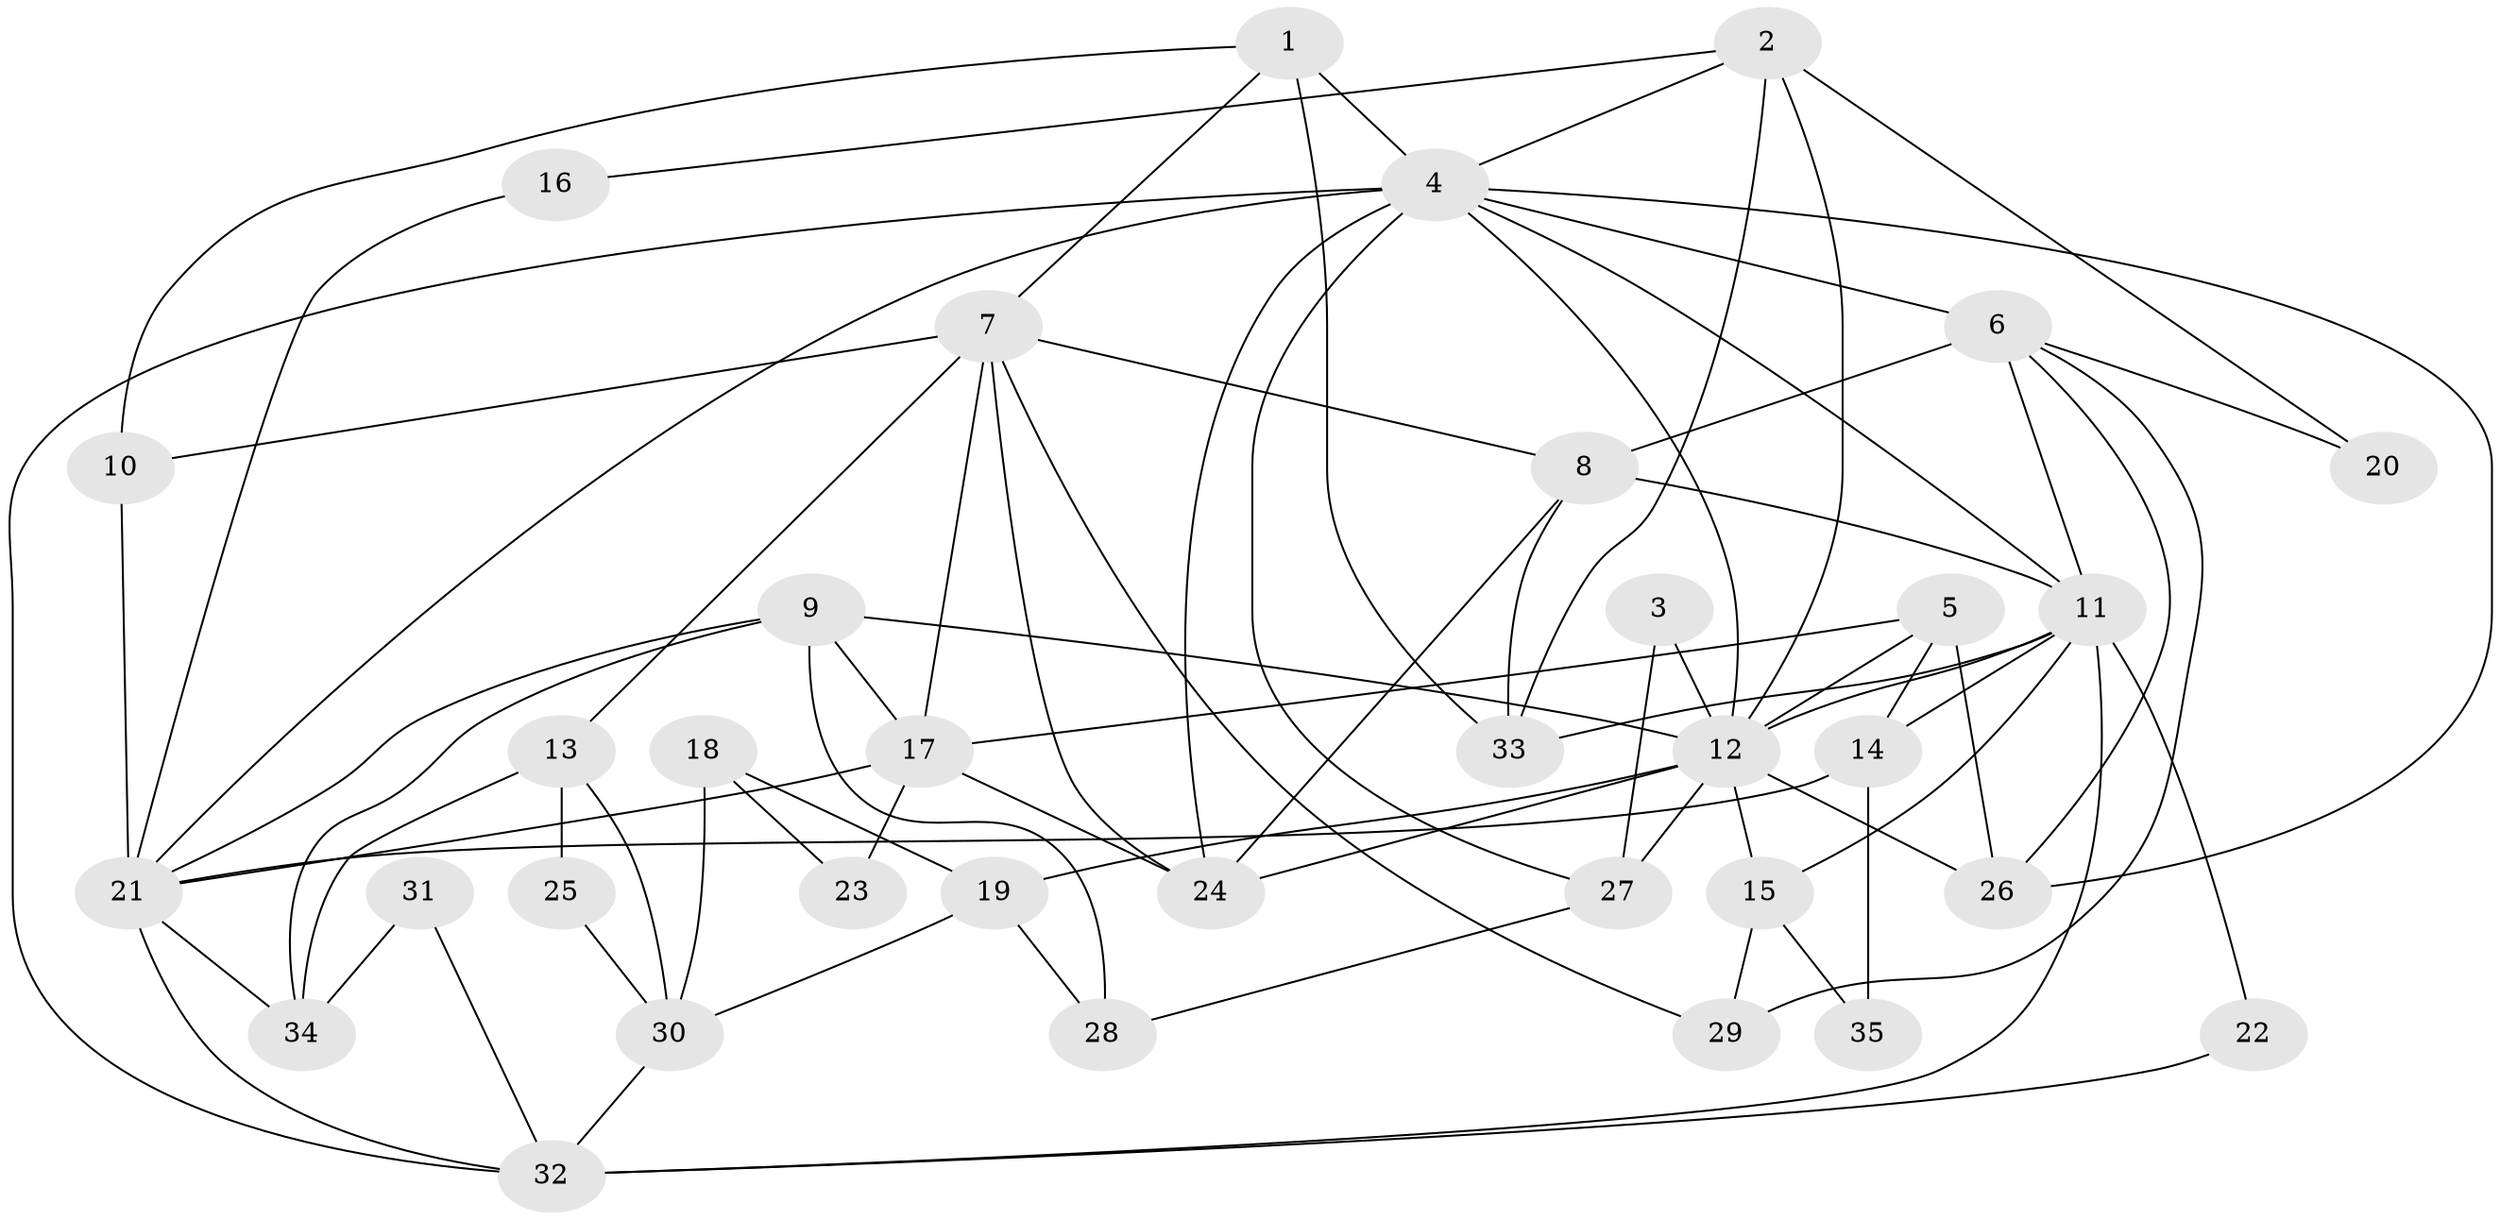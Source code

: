 // original degree distribution, {4: 0.2982456140350877, 5: 0.15789473684210525, 2: 0.14035087719298245, 3: 0.24561403508771928, 7: 0.017543859649122806, 6: 0.12280701754385964, 8: 0.017543859649122806}
// Generated by graph-tools (version 1.1) at 2025/50/03/04/25 22:50:56]
// undirected, 35 vertices, 78 edges
graph export_dot {
  node [color=gray90,style=filled];
  1;
  2;
  3;
  4;
  5;
  6;
  7;
  8;
  9;
  10;
  11;
  12;
  13;
  14;
  15;
  16;
  17;
  18;
  19;
  20;
  21;
  22;
  23;
  24;
  25;
  26;
  27;
  28;
  29;
  30;
  31;
  32;
  33;
  34;
  35;
  1 -- 4 [weight=1.0];
  1 -- 7 [weight=1.0];
  1 -- 10 [weight=1.0];
  1 -- 33 [weight=1.0];
  2 -- 4 [weight=1.0];
  2 -- 12 [weight=1.0];
  2 -- 16 [weight=1.0];
  2 -- 20 [weight=1.0];
  2 -- 33 [weight=1.0];
  3 -- 12 [weight=1.0];
  3 -- 27 [weight=1.0];
  4 -- 6 [weight=1.0];
  4 -- 11 [weight=1.0];
  4 -- 12 [weight=1.0];
  4 -- 21 [weight=1.0];
  4 -- 24 [weight=2.0];
  4 -- 26 [weight=1.0];
  4 -- 27 [weight=1.0];
  4 -- 32 [weight=1.0];
  5 -- 12 [weight=2.0];
  5 -- 14 [weight=1.0];
  5 -- 17 [weight=1.0];
  5 -- 26 [weight=1.0];
  6 -- 8 [weight=4.0];
  6 -- 11 [weight=1.0];
  6 -- 20 [weight=2.0];
  6 -- 26 [weight=1.0];
  6 -- 29 [weight=1.0];
  7 -- 8 [weight=1.0];
  7 -- 10 [weight=1.0];
  7 -- 13 [weight=2.0];
  7 -- 17 [weight=1.0];
  7 -- 24 [weight=1.0];
  7 -- 29 [weight=1.0];
  8 -- 11 [weight=2.0];
  8 -- 24 [weight=1.0];
  8 -- 33 [weight=1.0];
  9 -- 12 [weight=1.0];
  9 -- 17 [weight=1.0];
  9 -- 21 [weight=1.0];
  9 -- 28 [weight=1.0];
  9 -- 34 [weight=1.0];
  10 -- 21 [weight=1.0];
  11 -- 12 [weight=3.0];
  11 -- 14 [weight=1.0];
  11 -- 15 [weight=1.0];
  11 -- 22 [weight=1.0];
  11 -- 32 [weight=1.0];
  11 -- 33 [weight=2.0];
  12 -- 15 [weight=1.0];
  12 -- 19 [weight=1.0];
  12 -- 24 [weight=1.0];
  12 -- 26 [weight=1.0];
  12 -- 27 [weight=3.0];
  13 -- 25 [weight=1.0];
  13 -- 30 [weight=1.0];
  13 -- 34 [weight=1.0];
  14 -- 21 [weight=1.0];
  14 -- 35 [weight=1.0];
  15 -- 29 [weight=1.0];
  15 -- 35 [weight=1.0];
  16 -- 21 [weight=1.0];
  17 -- 21 [weight=1.0];
  17 -- 23 [weight=1.0];
  17 -- 24 [weight=1.0];
  18 -- 19 [weight=1.0];
  18 -- 23 [weight=1.0];
  18 -- 30 [weight=1.0];
  19 -- 28 [weight=1.0];
  19 -- 30 [weight=1.0];
  21 -- 32 [weight=1.0];
  21 -- 34 [weight=1.0];
  22 -- 32 [weight=1.0];
  25 -- 30 [weight=1.0];
  27 -- 28 [weight=1.0];
  30 -- 32 [weight=1.0];
  31 -- 32 [weight=1.0];
  31 -- 34 [weight=1.0];
}
